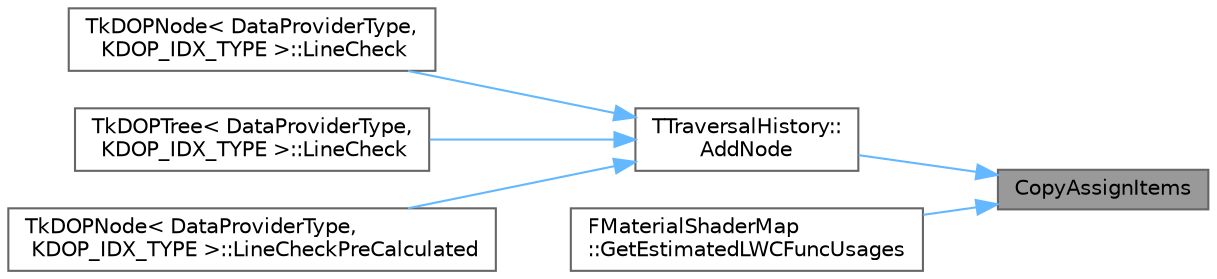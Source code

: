 digraph "CopyAssignItems"
{
 // INTERACTIVE_SVG=YES
 // LATEX_PDF_SIZE
  bgcolor="transparent";
  edge [fontname=Helvetica,fontsize=10,labelfontname=Helvetica,labelfontsize=10];
  node [fontname=Helvetica,fontsize=10,shape=box,height=0.2,width=0.4];
  rankdir="RL";
  Node1 [id="Node000001",label="CopyAssignItems",height=0.2,width=0.4,color="gray40", fillcolor="grey60", style="filled", fontcolor="black",tooltip="Copy assigns a range of items."];
  Node1 -> Node2 [id="edge1_Node000001_Node000002",dir="back",color="steelblue1",style="solid",tooltip=" "];
  Node2 [id="Node000002",label="TTraversalHistory::\lAddNode",height=0.2,width=0.4,color="grey40", fillcolor="white", style="filled",URL="$dc/da4/structTTraversalHistory.html#aa9add5d963f1923f4bc5d981b6c0c56d",tooltip=" "];
  Node2 -> Node3 [id="edge2_Node000002_Node000003",dir="back",color="steelblue1",style="solid",tooltip=" "];
  Node3 [id="Node000003",label="TkDOPNode\< DataProviderType,\l KDOP_IDX_TYPE \>::LineCheck",height=0.2,width=0.4,color="grey40", fillcolor="white", style="filled",URL="$da/d46/structTkDOPNode.html#a0087f4bcfcb72b7660f936c014e01ad1",tooltip=" "];
  Node2 -> Node4 [id="edge3_Node000002_Node000004",dir="back",color="steelblue1",style="solid",tooltip=" "];
  Node4 [id="Node000004",label="TkDOPTree\< DataProviderType,\l KDOP_IDX_TYPE \>::LineCheck",height=0.2,width=0.4,color="grey40", fillcolor="white", style="filled",URL="$d3/d44/structTkDOPTree.html#a74736f95ea3744d3c91a7764cf836392",tooltip=" "];
  Node2 -> Node5 [id="edge4_Node000002_Node000005",dir="back",color="steelblue1",style="solid",tooltip=" "];
  Node5 [id="Node000005",label="TkDOPNode\< DataProviderType,\l KDOP_IDX_TYPE \>::LineCheckPreCalculated",height=0.2,width=0.4,color="grey40", fillcolor="white", style="filled",URL="$da/d46/structTkDOPNode.html#a4dc4458779d487999118a316588f563b",tooltip=" "];
  Node1 -> Node6 [id="edge5_Node000001_Node000006",dir="back",color="steelblue1",style="solid",tooltip=" "];
  Node6 [id="Node000006",label="FMaterialShaderMap\l::GetEstimatedLWCFuncUsages",height=0.2,width=0.4,color="grey40", fillcolor="white", style="filled",URL="$dd/d35/classFMaterialShaderMap.html#a8ffa0f68abdeef62cc1393955b492db6",tooltip=" "];
}
